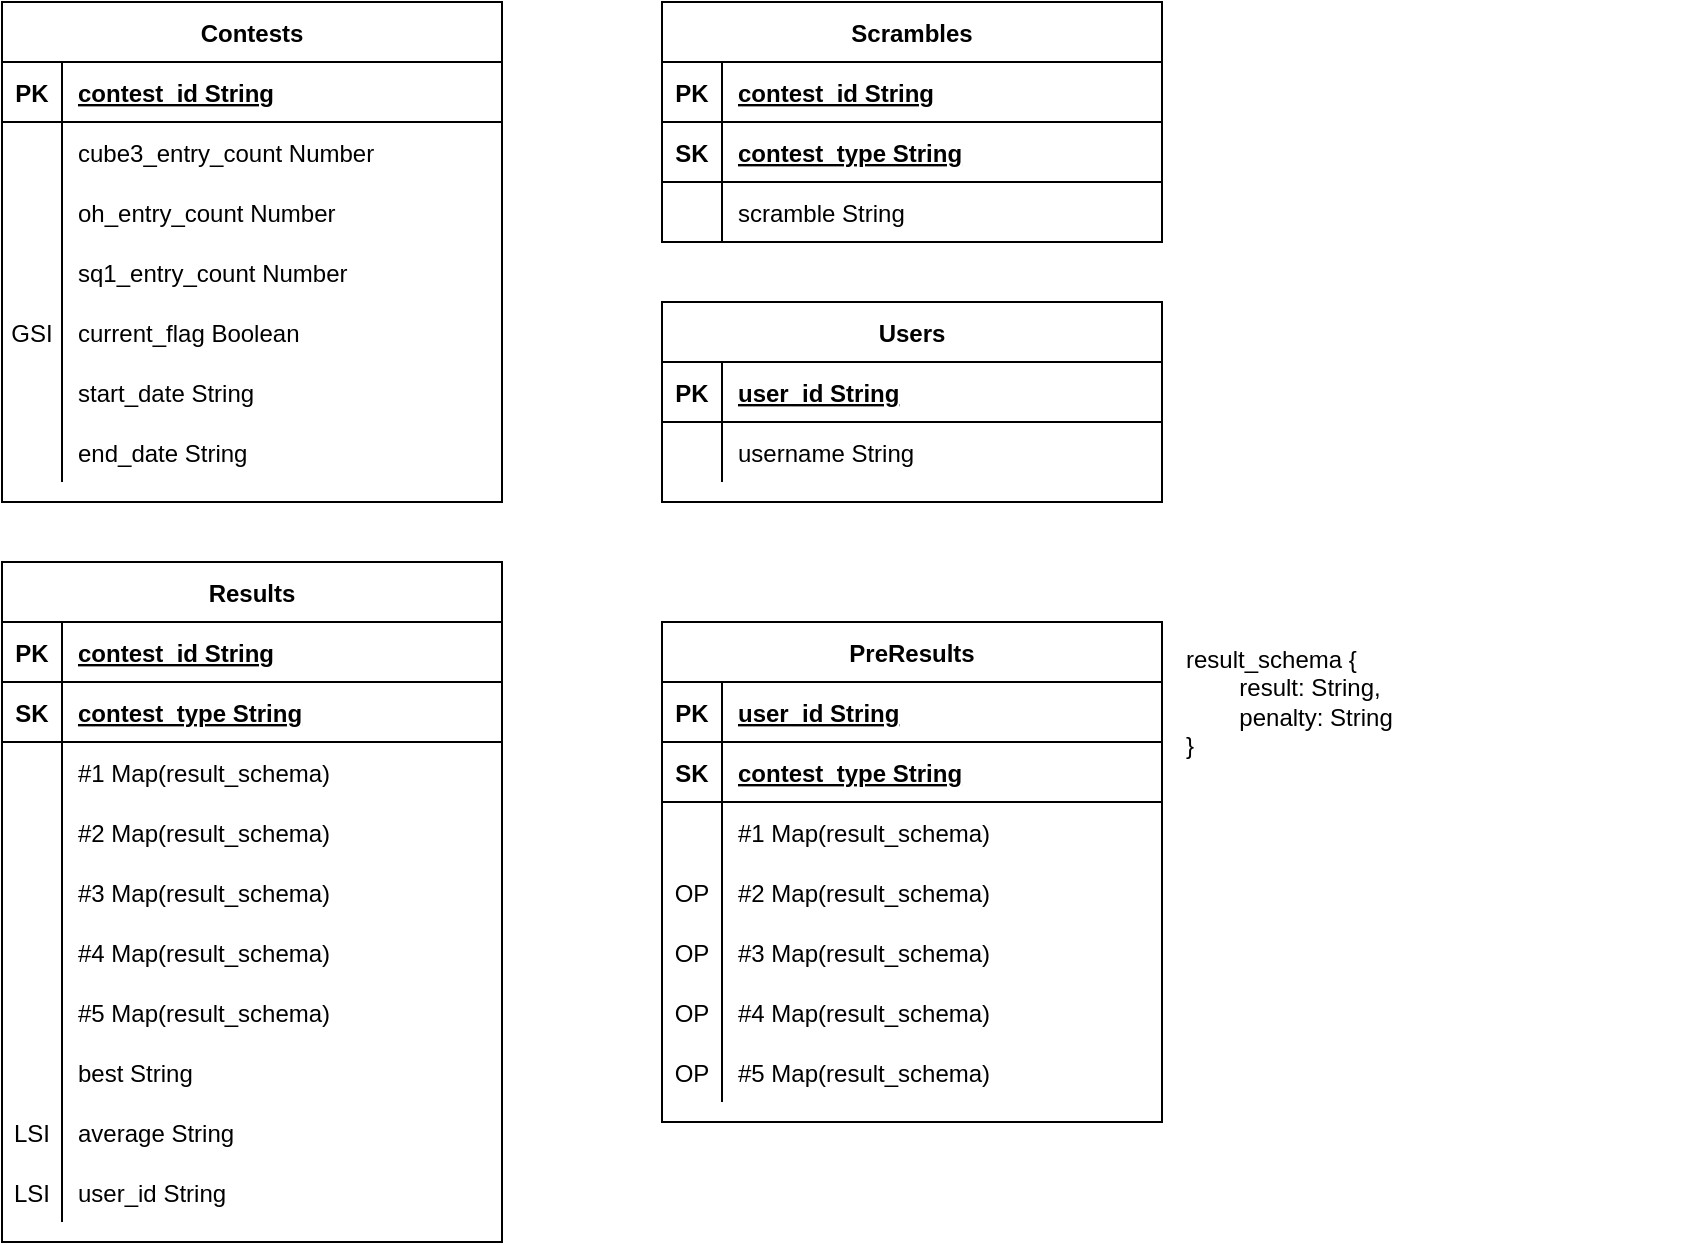 <mxfile version="14.9.6" type="device"><diagram id="R2lEEEUBdFMjLlhIrx00" name="Page-1"><mxGraphModel dx="857" dy="642" grid="1" gridSize="10" guides="1" tooltips="1" connect="1" arrows="1" fold="1" page="1" pageScale="1" pageWidth="850" pageHeight="1100" math="0" shadow="0" extFonts="Permanent Marker^https://fonts.googleapis.com/css?family=Permanent+Marker"><root><mxCell id="0"/><mxCell id="1" parent="0"/><mxCell id="C-vyLk0tnHw3VtMMgP7b-2" value="Scrambles" style="shape=table;startSize=30;container=1;collapsible=1;childLayout=tableLayout;fixedRows=1;rowLines=0;fontStyle=1;align=center;resizeLast=1;" parent="1" vertex="1"><mxGeometry x="450" y="120" width="250" height="120" as="geometry"/></mxCell><mxCell id="C-vyLk0tnHw3VtMMgP7b-3" value="" style="shape=partialRectangle;collapsible=0;dropTarget=0;pointerEvents=0;fillColor=none;points=[[0,0.5],[1,0.5]];portConstraint=eastwest;top=0;left=0;right=0;bottom=1;" parent="C-vyLk0tnHw3VtMMgP7b-2" vertex="1"><mxGeometry y="30" width="250" height="30" as="geometry"/></mxCell><mxCell id="C-vyLk0tnHw3VtMMgP7b-4" value="PK" style="shape=partialRectangle;overflow=hidden;connectable=0;fillColor=none;top=0;left=0;bottom=0;right=0;fontStyle=1;" parent="C-vyLk0tnHw3VtMMgP7b-3" vertex="1"><mxGeometry width="30" height="30" as="geometry"/></mxCell><mxCell id="C-vyLk0tnHw3VtMMgP7b-5" value="contest_id String" style="shape=partialRectangle;overflow=hidden;connectable=0;fillColor=none;top=0;left=0;bottom=0;right=0;align=left;spacingLeft=6;fontStyle=5;" parent="C-vyLk0tnHw3VtMMgP7b-3" vertex="1"><mxGeometry x="30" width="220" height="30" as="geometry"/></mxCell><mxCell id="5F1so2sVHpjkK_AZKTsR-31" value="" style="shape=partialRectangle;collapsible=0;dropTarget=0;pointerEvents=0;fillColor=none;points=[[0,0.5],[1,0.5]];portConstraint=eastwest;top=0;left=0;right=0;bottom=1;" parent="C-vyLk0tnHw3VtMMgP7b-2" vertex="1"><mxGeometry y="60" width="250" height="30" as="geometry"/></mxCell><mxCell id="5F1so2sVHpjkK_AZKTsR-32" value="SK" style="shape=partialRectangle;overflow=hidden;connectable=0;fillColor=none;top=0;left=0;bottom=0;right=0;fontStyle=1;" parent="5F1so2sVHpjkK_AZKTsR-31" vertex="1"><mxGeometry width="30" height="30" as="geometry"/></mxCell><mxCell id="5F1so2sVHpjkK_AZKTsR-33" value="contest_type String" style="shape=partialRectangle;overflow=hidden;connectable=0;fillColor=none;top=0;left=0;bottom=0;right=0;align=left;spacingLeft=6;fontStyle=5;" parent="5F1so2sVHpjkK_AZKTsR-31" vertex="1"><mxGeometry x="30" width="220" height="30" as="geometry"/></mxCell><mxCell id="C-vyLk0tnHw3VtMMgP7b-6" value="" style="shape=partialRectangle;collapsible=0;dropTarget=0;pointerEvents=0;fillColor=none;points=[[0,0.5],[1,0.5]];portConstraint=eastwest;top=0;left=0;right=0;bottom=0;" parent="C-vyLk0tnHw3VtMMgP7b-2" vertex="1"><mxGeometry y="90" width="250" height="30" as="geometry"/></mxCell><mxCell id="C-vyLk0tnHw3VtMMgP7b-7" value="" style="shape=partialRectangle;overflow=hidden;connectable=0;fillColor=none;top=0;left=0;bottom=0;right=0;" parent="C-vyLk0tnHw3VtMMgP7b-6" vertex="1"><mxGeometry width="30" height="30" as="geometry"/></mxCell><mxCell id="C-vyLk0tnHw3VtMMgP7b-8" value="scramble String" style="shape=partialRectangle;overflow=hidden;connectable=0;fillColor=none;top=0;left=0;bottom=0;right=0;align=left;spacingLeft=6;" parent="C-vyLk0tnHw3VtMMgP7b-6" vertex="1"><mxGeometry x="30" width="220" height="30" as="geometry"/></mxCell><mxCell id="C-vyLk0tnHw3VtMMgP7b-13" value="Users" style="shape=table;startSize=30;container=1;collapsible=1;childLayout=tableLayout;fixedRows=1;rowLines=0;fontStyle=1;align=center;resizeLast=1;" parent="1" vertex="1"><mxGeometry x="450" y="270" width="250" height="100" as="geometry"/></mxCell><mxCell id="C-vyLk0tnHw3VtMMgP7b-14" value="" style="shape=partialRectangle;collapsible=0;dropTarget=0;pointerEvents=0;fillColor=none;points=[[0,0.5],[1,0.5]];portConstraint=eastwest;top=0;left=0;right=0;bottom=1;" parent="C-vyLk0tnHw3VtMMgP7b-13" vertex="1"><mxGeometry y="30" width="250" height="30" as="geometry"/></mxCell><mxCell id="C-vyLk0tnHw3VtMMgP7b-15" value="PK" style="shape=partialRectangle;overflow=hidden;connectable=0;fillColor=none;top=0;left=0;bottom=0;right=0;fontStyle=1;" parent="C-vyLk0tnHw3VtMMgP7b-14" vertex="1"><mxGeometry width="30" height="30" as="geometry"/></mxCell><mxCell id="C-vyLk0tnHw3VtMMgP7b-16" value="user_id String" style="shape=partialRectangle;overflow=hidden;connectable=0;fillColor=none;top=0;left=0;bottom=0;right=0;align=left;spacingLeft=6;fontStyle=5;" parent="C-vyLk0tnHw3VtMMgP7b-14" vertex="1"><mxGeometry x="30" width="220" height="30" as="geometry"/></mxCell><mxCell id="C-vyLk0tnHw3VtMMgP7b-17" value="" style="shape=partialRectangle;collapsible=0;dropTarget=0;pointerEvents=0;fillColor=none;points=[[0,0.5],[1,0.5]];portConstraint=eastwest;top=0;left=0;right=0;bottom=0;" parent="C-vyLk0tnHw3VtMMgP7b-13" vertex="1"><mxGeometry y="60" width="250" height="30" as="geometry"/></mxCell><mxCell id="C-vyLk0tnHw3VtMMgP7b-18" value="" style="shape=partialRectangle;overflow=hidden;connectable=0;fillColor=none;top=0;left=0;bottom=0;right=0;" parent="C-vyLk0tnHw3VtMMgP7b-17" vertex="1"><mxGeometry width="30" height="30" as="geometry"/></mxCell><mxCell id="C-vyLk0tnHw3VtMMgP7b-19" value="username String" style="shape=partialRectangle;overflow=hidden;connectable=0;fillColor=none;top=0;left=0;bottom=0;right=0;align=left;spacingLeft=6;" parent="C-vyLk0tnHw3VtMMgP7b-17" vertex="1"><mxGeometry x="30" width="220" height="30" as="geometry"/></mxCell><mxCell id="C-vyLk0tnHw3VtMMgP7b-23" value="Contests" style="shape=table;startSize=30;container=1;collapsible=1;childLayout=tableLayout;fixedRows=1;rowLines=0;fontStyle=1;align=center;resizeLast=1;" parent="1" vertex="1"><mxGeometry x="120" y="120" width="250" height="250" as="geometry"/></mxCell><mxCell id="C-vyLk0tnHw3VtMMgP7b-24" value="" style="shape=partialRectangle;collapsible=0;dropTarget=0;pointerEvents=0;fillColor=none;points=[[0,0.5],[1,0.5]];portConstraint=eastwest;top=0;left=0;right=0;bottom=1;" parent="C-vyLk0tnHw3VtMMgP7b-23" vertex="1"><mxGeometry y="30" width="250" height="30" as="geometry"/></mxCell><mxCell id="C-vyLk0tnHw3VtMMgP7b-25" value="PK" style="shape=partialRectangle;overflow=hidden;connectable=0;fillColor=none;top=0;left=0;bottom=0;right=0;fontStyle=1;" parent="C-vyLk0tnHw3VtMMgP7b-24" vertex="1"><mxGeometry width="30" height="30" as="geometry"/></mxCell><mxCell id="C-vyLk0tnHw3VtMMgP7b-26" value="contest_id String" style="shape=partialRectangle;overflow=hidden;connectable=0;fillColor=none;top=0;left=0;bottom=0;right=0;align=left;spacingLeft=6;fontStyle=5;" parent="C-vyLk0tnHw3VtMMgP7b-24" vertex="1"><mxGeometry x="30" width="220" height="30" as="geometry"/></mxCell><mxCell id="C-vyLk0tnHw3VtMMgP7b-27" value="" style="shape=partialRectangle;collapsible=0;dropTarget=0;pointerEvents=0;fillColor=none;points=[[0,0.5],[1,0.5]];portConstraint=eastwest;top=0;left=0;right=0;bottom=0;" parent="C-vyLk0tnHw3VtMMgP7b-23" vertex="1"><mxGeometry y="60" width="250" height="30" as="geometry"/></mxCell><mxCell id="C-vyLk0tnHw3VtMMgP7b-28" value="" style="shape=partialRectangle;overflow=hidden;connectable=0;fillColor=none;top=0;left=0;bottom=0;right=0;" parent="C-vyLk0tnHw3VtMMgP7b-27" vertex="1"><mxGeometry width="30" height="30" as="geometry"/></mxCell><mxCell id="C-vyLk0tnHw3VtMMgP7b-29" value="cube3_entry_count Number" style="shape=partialRectangle;overflow=hidden;connectable=0;fillColor=none;top=0;left=0;bottom=0;right=0;align=left;spacingLeft=6;" parent="C-vyLk0tnHw3VtMMgP7b-27" vertex="1"><mxGeometry x="30" width="220" height="30" as="geometry"/></mxCell><mxCell id="5F1so2sVHpjkK_AZKTsR-3" value="" style="shape=partialRectangle;collapsible=0;dropTarget=0;pointerEvents=0;fillColor=none;points=[[0,0.5],[1,0.5]];portConstraint=eastwest;top=0;left=0;right=0;bottom=0;" parent="C-vyLk0tnHw3VtMMgP7b-23" vertex="1"><mxGeometry y="90" width="250" height="30" as="geometry"/></mxCell><mxCell id="5F1so2sVHpjkK_AZKTsR-4" value="" style="shape=partialRectangle;overflow=hidden;connectable=0;fillColor=none;top=0;left=0;bottom=0;right=0;" parent="5F1so2sVHpjkK_AZKTsR-3" vertex="1"><mxGeometry width="30" height="30" as="geometry"/></mxCell><mxCell id="5F1so2sVHpjkK_AZKTsR-5" value="oh_entry_count Number" style="shape=partialRectangle;overflow=hidden;connectable=0;fillColor=none;top=0;left=0;bottom=0;right=0;align=left;spacingLeft=6;" parent="5F1so2sVHpjkK_AZKTsR-3" vertex="1"><mxGeometry x="30" width="220" height="30" as="geometry"/></mxCell><mxCell id="5F1so2sVHpjkK_AZKTsR-6" value="" style="shape=partialRectangle;collapsible=0;dropTarget=0;pointerEvents=0;fillColor=none;points=[[0,0.5],[1,0.5]];portConstraint=eastwest;top=0;left=0;right=0;bottom=0;" parent="C-vyLk0tnHw3VtMMgP7b-23" vertex="1"><mxGeometry y="120" width="250" height="30" as="geometry"/></mxCell><mxCell id="5F1so2sVHpjkK_AZKTsR-7" value="" style="shape=partialRectangle;overflow=hidden;connectable=0;fillColor=none;top=0;left=0;bottom=0;right=0;" parent="5F1so2sVHpjkK_AZKTsR-6" vertex="1"><mxGeometry width="30" height="30" as="geometry"/></mxCell><mxCell id="5F1so2sVHpjkK_AZKTsR-8" value="sq1_entry_count Number" style="shape=partialRectangle;overflow=hidden;connectable=0;fillColor=none;top=0;left=0;bottom=0;right=0;align=left;spacingLeft=6;" parent="5F1so2sVHpjkK_AZKTsR-6" vertex="1"><mxGeometry x="30" width="220" height="30" as="geometry"/></mxCell><mxCell id="5F1so2sVHpjkK_AZKTsR-9" value="" style="shape=partialRectangle;collapsible=0;dropTarget=0;pointerEvents=0;fillColor=none;points=[[0,0.5],[1,0.5]];portConstraint=eastwest;top=0;left=0;right=0;bottom=0;" parent="C-vyLk0tnHw3VtMMgP7b-23" vertex="1"><mxGeometry y="150" width="250" height="30" as="geometry"/></mxCell><mxCell id="5F1so2sVHpjkK_AZKTsR-10" value="GSI" style="shape=partialRectangle;overflow=hidden;connectable=0;fillColor=none;top=0;left=0;bottom=0;right=0;" parent="5F1so2sVHpjkK_AZKTsR-9" vertex="1"><mxGeometry width="30" height="30" as="geometry"/></mxCell><mxCell id="5F1so2sVHpjkK_AZKTsR-11" value="current_flag Boolean" style="shape=partialRectangle;overflow=hidden;connectable=0;fillColor=none;top=0;left=0;bottom=0;right=0;align=left;spacingLeft=6;" parent="5F1so2sVHpjkK_AZKTsR-9" vertex="1"><mxGeometry x="30" width="220" height="30" as="geometry"/></mxCell><mxCell id="5F1so2sVHpjkK_AZKTsR-12" value="" style="shape=partialRectangle;collapsible=0;dropTarget=0;pointerEvents=0;fillColor=none;points=[[0,0.5],[1,0.5]];portConstraint=eastwest;top=0;left=0;right=0;bottom=0;" parent="C-vyLk0tnHw3VtMMgP7b-23" vertex="1"><mxGeometry y="180" width="250" height="30" as="geometry"/></mxCell><mxCell id="5F1so2sVHpjkK_AZKTsR-13" value="" style="shape=partialRectangle;overflow=hidden;connectable=0;fillColor=none;top=0;left=0;bottom=0;right=0;" parent="5F1so2sVHpjkK_AZKTsR-12" vertex="1"><mxGeometry width="30" height="30" as="geometry"/></mxCell><mxCell id="5F1so2sVHpjkK_AZKTsR-14" value="start_date String" style="shape=partialRectangle;overflow=hidden;connectable=0;fillColor=none;top=0;left=0;bottom=0;right=0;align=left;spacingLeft=6;" parent="5F1so2sVHpjkK_AZKTsR-12" vertex="1"><mxGeometry x="30" width="220" height="30" as="geometry"/></mxCell><mxCell id="5F1so2sVHpjkK_AZKTsR-15" value="" style="shape=partialRectangle;collapsible=0;dropTarget=0;pointerEvents=0;fillColor=none;points=[[0,0.5],[1,0.5]];portConstraint=eastwest;top=0;left=0;right=0;bottom=0;" parent="C-vyLk0tnHw3VtMMgP7b-23" vertex="1"><mxGeometry y="210" width="250" height="30" as="geometry"/></mxCell><mxCell id="5F1so2sVHpjkK_AZKTsR-16" value="" style="shape=partialRectangle;overflow=hidden;connectable=0;fillColor=none;top=0;left=0;bottom=0;right=0;" parent="5F1so2sVHpjkK_AZKTsR-15" vertex="1"><mxGeometry width="30" height="30" as="geometry"/></mxCell><mxCell id="5F1so2sVHpjkK_AZKTsR-17" value="end_date String" style="shape=partialRectangle;overflow=hidden;connectable=0;fillColor=none;top=0;left=0;bottom=0;right=0;align=left;spacingLeft=6;" parent="5F1so2sVHpjkK_AZKTsR-15" vertex="1"><mxGeometry x="30" width="220" height="30" as="geometry"/></mxCell><mxCell id="5F1so2sVHpjkK_AZKTsR-37" value="PreResults" style="shape=table;startSize=30;container=1;collapsible=1;childLayout=tableLayout;fixedRows=1;rowLines=0;fontStyle=1;align=center;resizeLast=1;" parent="1" vertex="1"><mxGeometry x="450" y="430" width="250" height="250" as="geometry"/></mxCell><mxCell id="5F1so2sVHpjkK_AZKTsR-38" value="" style="shape=partialRectangle;collapsible=0;dropTarget=0;pointerEvents=0;fillColor=none;points=[[0,0.5],[1,0.5]];portConstraint=eastwest;top=0;left=0;right=0;bottom=1;" parent="5F1so2sVHpjkK_AZKTsR-37" vertex="1"><mxGeometry y="30" width="250" height="30" as="geometry"/></mxCell><mxCell id="5F1so2sVHpjkK_AZKTsR-39" value="PK" style="shape=partialRectangle;overflow=hidden;connectable=0;fillColor=none;top=0;left=0;bottom=0;right=0;fontStyle=1;" parent="5F1so2sVHpjkK_AZKTsR-38" vertex="1"><mxGeometry width="30" height="30" as="geometry"/></mxCell><mxCell id="5F1so2sVHpjkK_AZKTsR-40" value="user_id String" style="shape=partialRectangle;overflow=hidden;connectable=0;fillColor=none;top=0;left=0;bottom=0;right=0;align=left;spacingLeft=6;fontStyle=5;" parent="5F1so2sVHpjkK_AZKTsR-38" vertex="1"><mxGeometry x="30" width="220" height="30" as="geometry"/></mxCell><mxCell id="5F1so2sVHpjkK_AZKTsR-47" value="" style="shape=partialRectangle;collapsible=0;dropTarget=0;pointerEvents=0;fillColor=none;points=[[0,0.5],[1,0.5]];portConstraint=eastwest;top=0;left=0;right=0;bottom=1;" parent="5F1so2sVHpjkK_AZKTsR-37" vertex="1"><mxGeometry y="60" width="250" height="30" as="geometry"/></mxCell><mxCell id="5F1so2sVHpjkK_AZKTsR-48" value="SK" style="shape=partialRectangle;overflow=hidden;connectable=0;fillColor=none;top=0;left=0;bottom=0;right=0;fontStyle=1;" parent="5F1so2sVHpjkK_AZKTsR-47" vertex="1"><mxGeometry width="30" height="30" as="geometry"/></mxCell><mxCell id="5F1so2sVHpjkK_AZKTsR-49" value="contest_type String" style="shape=partialRectangle;overflow=hidden;connectable=0;fillColor=none;top=0;left=0;bottom=0;right=0;align=left;spacingLeft=6;fontStyle=5;" parent="5F1so2sVHpjkK_AZKTsR-47" vertex="1"><mxGeometry x="30" width="220" height="30" as="geometry"/></mxCell><mxCell id="5F1so2sVHpjkK_AZKTsR-41" value="" style="shape=partialRectangle;collapsible=0;dropTarget=0;pointerEvents=0;fillColor=none;points=[[0,0.5],[1,0.5]];portConstraint=eastwest;top=0;left=0;right=0;bottom=0;" parent="5F1so2sVHpjkK_AZKTsR-37" vertex="1"><mxGeometry y="90" width="250" height="30" as="geometry"/></mxCell><mxCell id="5F1so2sVHpjkK_AZKTsR-42" value="" style="shape=partialRectangle;overflow=hidden;connectable=0;fillColor=none;top=0;left=0;bottom=0;right=0;" parent="5F1so2sVHpjkK_AZKTsR-41" vertex="1"><mxGeometry width="30" height="30" as="geometry"/></mxCell><mxCell id="5F1so2sVHpjkK_AZKTsR-43" value="#1 Map(result_schema)" style="shape=partialRectangle;overflow=hidden;connectable=0;fillColor=none;top=0;left=0;bottom=0;right=0;align=left;spacingLeft=6;" parent="5F1so2sVHpjkK_AZKTsR-41" vertex="1"><mxGeometry x="30" width="220" height="30" as="geometry"/></mxCell><mxCell id="5F1so2sVHpjkK_AZKTsR-44" value="" style="shape=partialRectangle;collapsible=0;dropTarget=0;pointerEvents=0;fillColor=none;points=[[0,0.5],[1,0.5]];portConstraint=eastwest;top=0;left=0;right=0;bottom=0;" parent="5F1so2sVHpjkK_AZKTsR-37" vertex="1"><mxGeometry y="120" width="250" height="30" as="geometry"/></mxCell><mxCell id="5F1so2sVHpjkK_AZKTsR-45" value="OP" style="shape=partialRectangle;overflow=hidden;connectable=0;fillColor=none;top=0;left=0;bottom=0;right=0;" parent="5F1so2sVHpjkK_AZKTsR-44" vertex="1"><mxGeometry width="30" height="30" as="geometry"/></mxCell><mxCell id="5F1so2sVHpjkK_AZKTsR-46" value="#2 Map(result_schema)" style="shape=partialRectangle;overflow=hidden;connectable=0;fillColor=none;top=0;left=0;bottom=0;right=0;align=left;spacingLeft=6;" parent="5F1so2sVHpjkK_AZKTsR-44" vertex="1"><mxGeometry x="30" width="220" height="30" as="geometry"/></mxCell><mxCell id="5F1so2sVHpjkK_AZKTsR-51" value="" style="shape=partialRectangle;collapsible=0;dropTarget=0;pointerEvents=0;fillColor=none;points=[[0,0.5],[1,0.5]];portConstraint=eastwest;top=0;left=0;right=0;bottom=0;" parent="5F1so2sVHpjkK_AZKTsR-37" vertex="1"><mxGeometry y="150" width="250" height="30" as="geometry"/></mxCell><mxCell id="5F1so2sVHpjkK_AZKTsR-52" value="OP" style="shape=partialRectangle;overflow=hidden;connectable=0;fillColor=none;top=0;left=0;bottom=0;right=0;" parent="5F1so2sVHpjkK_AZKTsR-51" vertex="1"><mxGeometry width="30" height="30" as="geometry"/></mxCell><mxCell id="5F1so2sVHpjkK_AZKTsR-53" value="#3 Map(result_schema)" style="shape=partialRectangle;overflow=hidden;connectable=0;fillColor=none;top=0;left=0;bottom=0;right=0;align=left;spacingLeft=6;" parent="5F1so2sVHpjkK_AZKTsR-51" vertex="1"><mxGeometry x="30" width="220" height="30" as="geometry"/></mxCell><mxCell id="5F1so2sVHpjkK_AZKTsR-54" value="" style="shape=partialRectangle;collapsible=0;dropTarget=0;pointerEvents=0;fillColor=none;points=[[0,0.5],[1,0.5]];portConstraint=eastwest;top=0;left=0;right=0;bottom=0;" parent="5F1so2sVHpjkK_AZKTsR-37" vertex="1"><mxGeometry y="180" width="250" height="30" as="geometry"/></mxCell><mxCell id="5F1so2sVHpjkK_AZKTsR-55" value="OP" style="shape=partialRectangle;overflow=hidden;connectable=0;fillColor=none;top=0;left=0;bottom=0;right=0;" parent="5F1so2sVHpjkK_AZKTsR-54" vertex="1"><mxGeometry width="30" height="30" as="geometry"/></mxCell><mxCell id="5F1so2sVHpjkK_AZKTsR-56" value="#4 Map(result_schema)" style="shape=partialRectangle;overflow=hidden;connectable=0;fillColor=none;top=0;left=0;bottom=0;right=0;align=left;spacingLeft=6;" parent="5F1so2sVHpjkK_AZKTsR-54" vertex="1"><mxGeometry x="30" width="220" height="30" as="geometry"/></mxCell><mxCell id="5F1so2sVHpjkK_AZKTsR-57" value="" style="shape=partialRectangle;collapsible=0;dropTarget=0;pointerEvents=0;fillColor=none;points=[[0,0.5],[1,0.5]];portConstraint=eastwest;top=0;left=0;right=0;bottom=0;" parent="5F1so2sVHpjkK_AZKTsR-37" vertex="1"><mxGeometry y="210" width="250" height="30" as="geometry"/></mxCell><mxCell id="5F1so2sVHpjkK_AZKTsR-58" value="OP" style="shape=partialRectangle;overflow=hidden;connectable=0;fillColor=none;top=0;left=0;bottom=0;right=0;" parent="5F1so2sVHpjkK_AZKTsR-57" vertex="1"><mxGeometry width="30" height="30" as="geometry"/></mxCell><mxCell id="5F1so2sVHpjkK_AZKTsR-59" value="#5 Map(result_schema)" style="shape=partialRectangle;overflow=hidden;connectable=0;fillColor=none;top=0;left=0;bottom=0;right=0;align=left;spacingLeft=6;" parent="5F1so2sVHpjkK_AZKTsR-57" vertex="1"><mxGeometry x="30" width="220" height="30" as="geometry"/></mxCell><mxCell id="5F1so2sVHpjkK_AZKTsR-50" value="result_schema {&lt;br&gt;&lt;span style=&quot;white-space: pre&quot;&gt;&#9;&lt;/span&gt;result: String,&lt;br&gt;&lt;span style=&quot;white-space: pre&quot;&gt;&#9;&lt;/span&gt;penalty: String&lt;br&gt;}" style="text;html=1;strokeColor=none;fillColor=none;align=left;verticalAlign=middle;whiteSpace=wrap;rounded=0;" parent="1" vertex="1"><mxGeometry x="710" y="430" width="250" height="80" as="geometry"/></mxCell><mxCell id="5F1so2sVHpjkK_AZKTsR-60" value="Results" style="shape=table;startSize=30;container=1;collapsible=1;childLayout=tableLayout;fixedRows=1;rowLines=0;fontStyle=1;align=center;resizeLast=1;" parent="1" vertex="1"><mxGeometry x="120" y="400" width="250" height="340" as="geometry"/></mxCell><mxCell id="5F1so2sVHpjkK_AZKTsR-61" value="" style="shape=partialRectangle;collapsible=0;dropTarget=0;pointerEvents=0;fillColor=none;points=[[0,0.5],[1,0.5]];portConstraint=eastwest;top=0;left=0;right=0;bottom=1;" parent="5F1so2sVHpjkK_AZKTsR-60" vertex="1"><mxGeometry y="30" width="250" height="30" as="geometry"/></mxCell><mxCell id="5F1so2sVHpjkK_AZKTsR-62" value="PK" style="shape=partialRectangle;overflow=hidden;connectable=0;fillColor=none;top=0;left=0;bottom=0;right=0;fontStyle=1;" parent="5F1so2sVHpjkK_AZKTsR-61" vertex="1"><mxGeometry width="30" height="30" as="geometry"/></mxCell><mxCell id="5F1so2sVHpjkK_AZKTsR-63" value="contest_id String" style="shape=partialRectangle;overflow=hidden;connectable=0;fillColor=none;top=0;left=0;bottom=0;right=0;align=left;spacingLeft=6;fontStyle=5;" parent="5F1so2sVHpjkK_AZKTsR-61" vertex="1"><mxGeometry x="30" width="220" height="30" as="geometry"/></mxCell><mxCell id="5F1so2sVHpjkK_AZKTsR-64" value="" style="shape=partialRectangle;collapsible=0;dropTarget=0;pointerEvents=0;fillColor=none;points=[[0,0.5],[1,0.5]];portConstraint=eastwest;top=0;left=0;right=0;bottom=1;" parent="5F1so2sVHpjkK_AZKTsR-60" vertex="1"><mxGeometry y="60" width="250" height="30" as="geometry"/></mxCell><mxCell id="5F1so2sVHpjkK_AZKTsR-65" value="SK" style="shape=partialRectangle;overflow=hidden;connectable=0;fillColor=none;top=0;left=0;bottom=0;right=0;fontStyle=1;" parent="5F1so2sVHpjkK_AZKTsR-64" vertex="1"><mxGeometry width="30" height="30" as="geometry"/></mxCell><mxCell id="5F1so2sVHpjkK_AZKTsR-66" value="contest_type String" style="shape=partialRectangle;overflow=hidden;connectable=0;fillColor=none;top=0;left=0;bottom=0;right=0;align=left;spacingLeft=6;fontStyle=5;" parent="5F1so2sVHpjkK_AZKTsR-64" vertex="1"><mxGeometry x="30" width="220" height="30" as="geometry"/></mxCell><mxCell id="5F1so2sVHpjkK_AZKTsR-67" value="" style="shape=partialRectangle;collapsible=0;dropTarget=0;pointerEvents=0;fillColor=none;points=[[0,0.5],[1,0.5]];portConstraint=eastwest;top=0;left=0;right=0;bottom=0;" parent="5F1so2sVHpjkK_AZKTsR-60" vertex="1"><mxGeometry y="90" width="250" height="30" as="geometry"/></mxCell><mxCell id="5F1so2sVHpjkK_AZKTsR-68" value="" style="shape=partialRectangle;overflow=hidden;connectable=0;fillColor=none;top=0;left=0;bottom=0;right=0;" parent="5F1so2sVHpjkK_AZKTsR-67" vertex="1"><mxGeometry width="30" height="30" as="geometry"/></mxCell><mxCell id="5F1so2sVHpjkK_AZKTsR-69" value="#1 Map(result_schema)" style="shape=partialRectangle;overflow=hidden;connectable=0;fillColor=none;top=0;left=0;bottom=0;right=0;align=left;spacingLeft=6;" parent="5F1so2sVHpjkK_AZKTsR-67" vertex="1"><mxGeometry x="30" width="220" height="30" as="geometry"/></mxCell><mxCell id="5F1so2sVHpjkK_AZKTsR-70" value="" style="shape=partialRectangle;collapsible=0;dropTarget=0;pointerEvents=0;fillColor=none;points=[[0,0.5],[1,0.5]];portConstraint=eastwest;top=0;left=0;right=0;bottom=0;" parent="5F1so2sVHpjkK_AZKTsR-60" vertex="1"><mxGeometry y="120" width="250" height="30" as="geometry"/></mxCell><mxCell id="5F1so2sVHpjkK_AZKTsR-71" value="" style="shape=partialRectangle;overflow=hidden;connectable=0;fillColor=none;top=0;left=0;bottom=0;right=0;" parent="5F1so2sVHpjkK_AZKTsR-70" vertex="1"><mxGeometry width="30" height="30" as="geometry"/></mxCell><mxCell id="5F1so2sVHpjkK_AZKTsR-72" value="#2 Map(result_schema)" style="shape=partialRectangle;overflow=hidden;connectable=0;fillColor=none;top=0;left=0;bottom=0;right=0;align=left;spacingLeft=6;" parent="5F1so2sVHpjkK_AZKTsR-70" vertex="1"><mxGeometry x="30" width="220" height="30" as="geometry"/></mxCell><mxCell id="5F1so2sVHpjkK_AZKTsR-73" value="" style="shape=partialRectangle;collapsible=0;dropTarget=0;pointerEvents=0;fillColor=none;points=[[0,0.5],[1,0.5]];portConstraint=eastwest;top=0;left=0;right=0;bottom=0;" parent="5F1so2sVHpjkK_AZKTsR-60" vertex="1"><mxGeometry y="150" width="250" height="30" as="geometry"/></mxCell><mxCell id="5F1so2sVHpjkK_AZKTsR-74" value="" style="shape=partialRectangle;overflow=hidden;connectable=0;fillColor=none;top=0;left=0;bottom=0;right=0;" parent="5F1so2sVHpjkK_AZKTsR-73" vertex="1"><mxGeometry width="30" height="30" as="geometry"/></mxCell><mxCell id="5F1so2sVHpjkK_AZKTsR-75" value="#3 Map(result_schema)" style="shape=partialRectangle;overflow=hidden;connectable=0;fillColor=none;top=0;left=0;bottom=0;right=0;align=left;spacingLeft=6;" parent="5F1so2sVHpjkK_AZKTsR-73" vertex="1"><mxGeometry x="30" width="220" height="30" as="geometry"/></mxCell><mxCell id="5F1so2sVHpjkK_AZKTsR-76" value="" style="shape=partialRectangle;collapsible=0;dropTarget=0;pointerEvents=0;fillColor=none;points=[[0,0.5],[1,0.5]];portConstraint=eastwest;top=0;left=0;right=0;bottom=0;" parent="5F1so2sVHpjkK_AZKTsR-60" vertex="1"><mxGeometry y="180" width="250" height="30" as="geometry"/></mxCell><mxCell id="5F1so2sVHpjkK_AZKTsR-77" value="" style="shape=partialRectangle;overflow=hidden;connectable=0;fillColor=none;top=0;left=0;bottom=0;right=0;" parent="5F1so2sVHpjkK_AZKTsR-76" vertex="1"><mxGeometry width="30" height="30" as="geometry"/></mxCell><mxCell id="5F1so2sVHpjkK_AZKTsR-78" value="#4 Map(result_schema)" style="shape=partialRectangle;overflow=hidden;connectable=0;fillColor=none;top=0;left=0;bottom=0;right=0;align=left;spacingLeft=6;" parent="5F1so2sVHpjkK_AZKTsR-76" vertex="1"><mxGeometry x="30" width="220" height="30" as="geometry"/></mxCell><mxCell id="5F1so2sVHpjkK_AZKTsR-79" value="" style="shape=partialRectangle;collapsible=0;dropTarget=0;pointerEvents=0;fillColor=none;points=[[0,0.5],[1,0.5]];portConstraint=eastwest;top=0;left=0;right=0;bottom=0;" parent="5F1so2sVHpjkK_AZKTsR-60" vertex="1"><mxGeometry y="210" width="250" height="30" as="geometry"/></mxCell><mxCell id="5F1so2sVHpjkK_AZKTsR-80" value="" style="shape=partialRectangle;overflow=hidden;connectable=0;fillColor=none;top=0;left=0;bottom=0;right=0;" parent="5F1so2sVHpjkK_AZKTsR-79" vertex="1"><mxGeometry width="30" height="30" as="geometry"/></mxCell><mxCell id="5F1so2sVHpjkK_AZKTsR-81" value="#5 Map(result_schema)" style="shape=partialRectangle;overflow=hidden;connectable=0;fillColor=none;top=0;left=0;bottom=0;right=0;align=left;spacingLeft=6;" parent="5F1so2sVHpjkK_AZKTsR-79" vertex="1"><mxGeometry x="30" width="220" height="30" as="geometry"/></mxCell><mxCell id="5F1so2sVHpjkK_AZKTsR-82" value="" style="shape=partialRectangle;collapsible=0;dropTarget=0;pointerEvents=0;fillColor=none;points=[[0,0.5],[1,0.5]];portConstraint=eastwest;top=0;left=0;right=0;bottom=0;" parent="5F1so2sVHpjkK_AZKTsR-60" vertex="1"><mxGeometry y="240" width="250" height="30" as="geometry"/></mxCell><mxCell id="5F1so2sVHpjkK_AZKTsR-83" value="" style="shape=partialRectangle;overflow=hidden;connectable=0;fillColor=none;top=0;left=0;bottom=0;right=0;" parent="5F1so2sVHpjkK_AZKTsR-82" vertex="1"><mxGeometry width="30" height="30" as="geometry"/></mxCell><mxCell id="5F1so2sVHpjkK_AZKTsR-84" value="best String" style="shape=partialRectangle;overflow=hidden;connectable=0;fillColor=none;top=0;left=0;bottom=0;right=0;align=left;spacingLeft=6;" parent="5F1so2sVHpjkK_AZKTsR-82" vertex="1"><mxGeometry x="30" width="220" height="30" as="geometry"/></mxCell><mxCell id="5F1so2sVHpjkK_AZKTsR-85" value="" style="shape=partialRectangle;collapsible=0;dropTarget=0;pointerEvents=0;fillColor=none;points=[[0,0.5],[1,0.5]];portConstraint=eastwest;top=0;left=0;right=0;bottom=0;" parent="5F1so2sVHpjkK_AZKTsR-60" vertex="1"><mxGeometry y="270" width="250" height="30" as="geometry"/></mxCell><mxCell id="5F1so2sVHpjkK_AZKTsR-86" value="LSI" style="shape=partialRectangle;overflow=hidden;connectable=0;fillColor=none;top=0;left=0;bottom=0;right=0;" parent="5F1so2sVHpjkK_AZKTsR-85" vertex="1"><mxGeometry width="30" height="30" as="geometry"/></mxCell><mxCell id="5F1so2sVHpjkK_AZKTsR-87" value="average String" style="shape=partialRectangle;overflow=hidden;connectable=0;fillColor=none;top=0;left=0;bottom=0;right=0;align=left;spacingLeft=6;" parent="5F1so2sVHpjkK_AZKTsR-85" vertex="1"><mxGeometry x="30" width="220" height="30" as="geometry"/></mxCell><mxCell id="5F1so2sVHpjkK_AZKTsR-88" value="" style="shape=partialRectangle;collapsible=0;dropTarget=0;pointerEvents=0;fillColor=none;points=[[0,0.5],[1,0.5]];portConstraint=eastwest;top=0;left=0;right=0;bottom=0;" parent="5F1so2sVHpjkK_AZKTsR-60" vertex="1"><mxGeometry y="300" width="250" height="30" as="geometry"/></mxCell><mxCell id="5F1so2sVHpjkK_AZKTsR-89" value="LSI" style="shape=partialRectangle;overflow=hidden;connectable=0;fillColor=none;top=0;left=0;bottom=0;right=0;" parent="5F1so2sVHpjkK_AZKTsR-88" vertex="1"><mxGeometry width="30" height="30" as="geometry"/></mxCell><mxCell id="5F1so2sVHpjkK_AZKTsR-90" value="user_id String" style="shape=partialRectangle;overflow=hidden;connectable=0;fillColor=none;top=0;left=0;bottom=0;right=0;align=left;spacingLeft=6;" parent="5F1so2sVHpjkK_AZKTsR-88" vertex="1"><mxGeometry x="30" width="220" height="30" as="geometry"/></mxCell></root></mxGraphModel></diagram></mxfile>